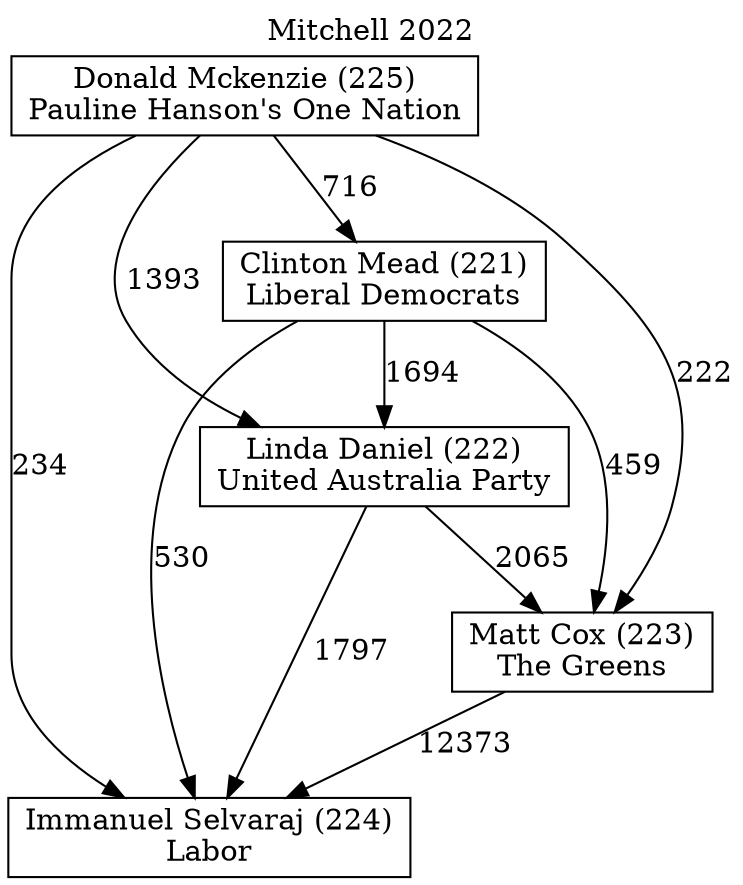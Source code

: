// House preference flow
digraph "Immanuel Selvaraj (224)_Mitchell_2022" {
	graph [label="Mitchell 2022" labelloc=t mclimit=10]
	node [shape=box]
	"Donald Mckenzie (225)" [label="Donald Mckenzie (225)
Pauline Hanson's One Nation"]
	"Matt Cox (223)" [label="Matt Cox (223)
The Greens"]
	"Immanuel Selvaraj (224)" [label="Immanuel Selvaraj (224)
Labor"]
	"Clinton Mead (221)" [label="Clinton Mead (221)
Liberal Democrats"]
	"Linda Daniel (222)" [label="Linda Daniel (222)
United Australia Party"]
	"Clinton Mead (221)" -> "Matt Cox (223)" [label=459]
	"Donald Mckenzie (225)" -> "Immanuel Selvaraj (224)" [label=234]
	"Donald Mckenzie (225)" -> "Linda Daniel (222)" [label=1393]
	"Clinton Mead (221)" -> "Immanuel Selvaraj (224)" [label=530]
	"Linda Daniel (222)" -> "Matt Cox (223)" [label=2065]
	"Matt Cox (223)" -> "Immanuel Selvaraj (224)" [label=12373]
	"Clinton Mead (221)" -> "Linda Daniel (222)" [label=1694]
	"Linda Daniel (222)" -> "Immanuel Selvaraj (224)" [label=1797]
	"Donald Mckenzie (225)" -> "Clinton Mead (221)" [label=716]
	"Donald Mckenzie (225)" -> "Matt Cox (223)" [label=222]
}
